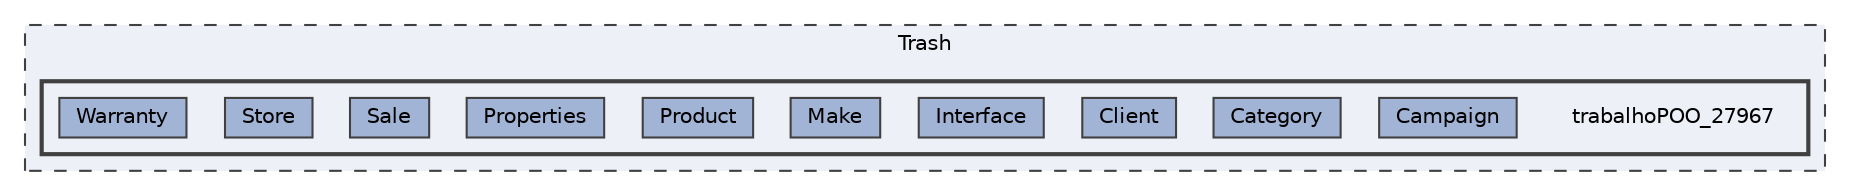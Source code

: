 digraph "Trash/trabalhoPOO_27967"
{
 // LATEX_PDF_SIZE
  bgcolor="transparent";
  edge [fontname=Helvetica,fontsize=10,labelfontname=Helvetica,labelfontsize=10];
  node [fontname=Helvetica,fontsize=10,shape=box,height=0.2,width=0.4];
  compound=true
  subgraph clusterdir_5fe9019c382cdf3964dadfaced167fe5 {
    graph [ bgcolor="#edf0f7", pencolor="grey25", label="Trash", fontname=Helvetica,fontsize=10 style="filled,dashed", URL="dir_5fe9019c382cdf3964dadfaced167fe5.html",tooltip=""]
  subgraph clusterdir_91feb56f7bdbb9631ac6182d0a128a03 {
    graph [ bgcolor="#edf0f7", pencolor="grey25", label="", fontname=Helvetica,fontsize=10 style="filled,bold", URL="dir_91feb56f7bdbb9631ac6182d0a128a03.html",tooltip=""]
    dir_91feb56f7bdbb9631ac6182d0a128a03 [shape=plaintext, label="trabalhoPOO_27967"];
  dir_19ce0514f70666c09da1fd5ad893cb0f [label="Campaign", fillcolor="#a2b4d6", color="grey25", style="filled", URL="dir_19ce0514f70666c09da1fd5ad893cb0f.html",tooltip=""];
  dir_30b41d5a4d29d89af835fc78ac388513 [label="Category", fillcolor="#a2b4d6", color="grey25", style="filled", URL="dir_30b41d5a4d29d89af835fc78ac388513.html",tooltip=""];
  dir_1f265190986b24b9bf89ed10673bbaa9 [label="Client", fillcolor="#a2b4d6", color="grey25", style="filled", URL="dir_1f265190986b24b9bf89ed10673bbaa9.html",tooltip=""];
  dir_78d8b087dc142d80c8b059fded6fbf35 [label="Interface", fillcolor="#a2b4d6", color="grey25", style="filled", URL="dir_78d8b087dc142d80c8b059fded6fbf35.html",tooltip=""];
  dir_b687dd6896946b3d82f86b72fab1f609 [label="Make", fillcolor="#a2b4d6", color="grey25", style="filled", URL="dir_b687dd6896946b3d82f86b72fab1f609.html",tooltip=""];
  dir_c3946064c0a6649056d9ce1cc0662034 [label="Product", fillcolor="#a2b4d6", color="grey25", style="filled", URL="dir_c3946064c0a6649056d9ce1cc0662034.html",tooltip=""];
  dir_d487a14a20747a122bbb0f1ad9ab7868 [label="Properties", fillcolor="#a2b4d6", color="grey25", style="filled", URL="dir_d487a14a20747a122bbb0f1ad9ab7868.html",tooltip=""];
  dir_634d09fa66f31f2d2976ea3a3eb5cc7d [label="Sale", fillcolor="#a2b4d6", color="grey25", style="filled", URL="dir_634d09fa66f31f2d2976ea3a3eb5cc7d.html",tooltip=""];
  dir_593143d18efda203e81e6ce32216cde3 [label="Store", fillcolor="#a2b4d6", color="grey25", style="filled", URL="dir_593143d18efda203e81e6ce32216cde3.html",tooltip=""];
  dir_ed5c9b7958825315153282ec5b7598ee [label="Warranty", fillcolor="#a2b4d6", color="grey25", style="filled", URL="dir_ed5c9b7958825315153282ec5b7598ee.html",tooltip=""];
  }
  }
}
